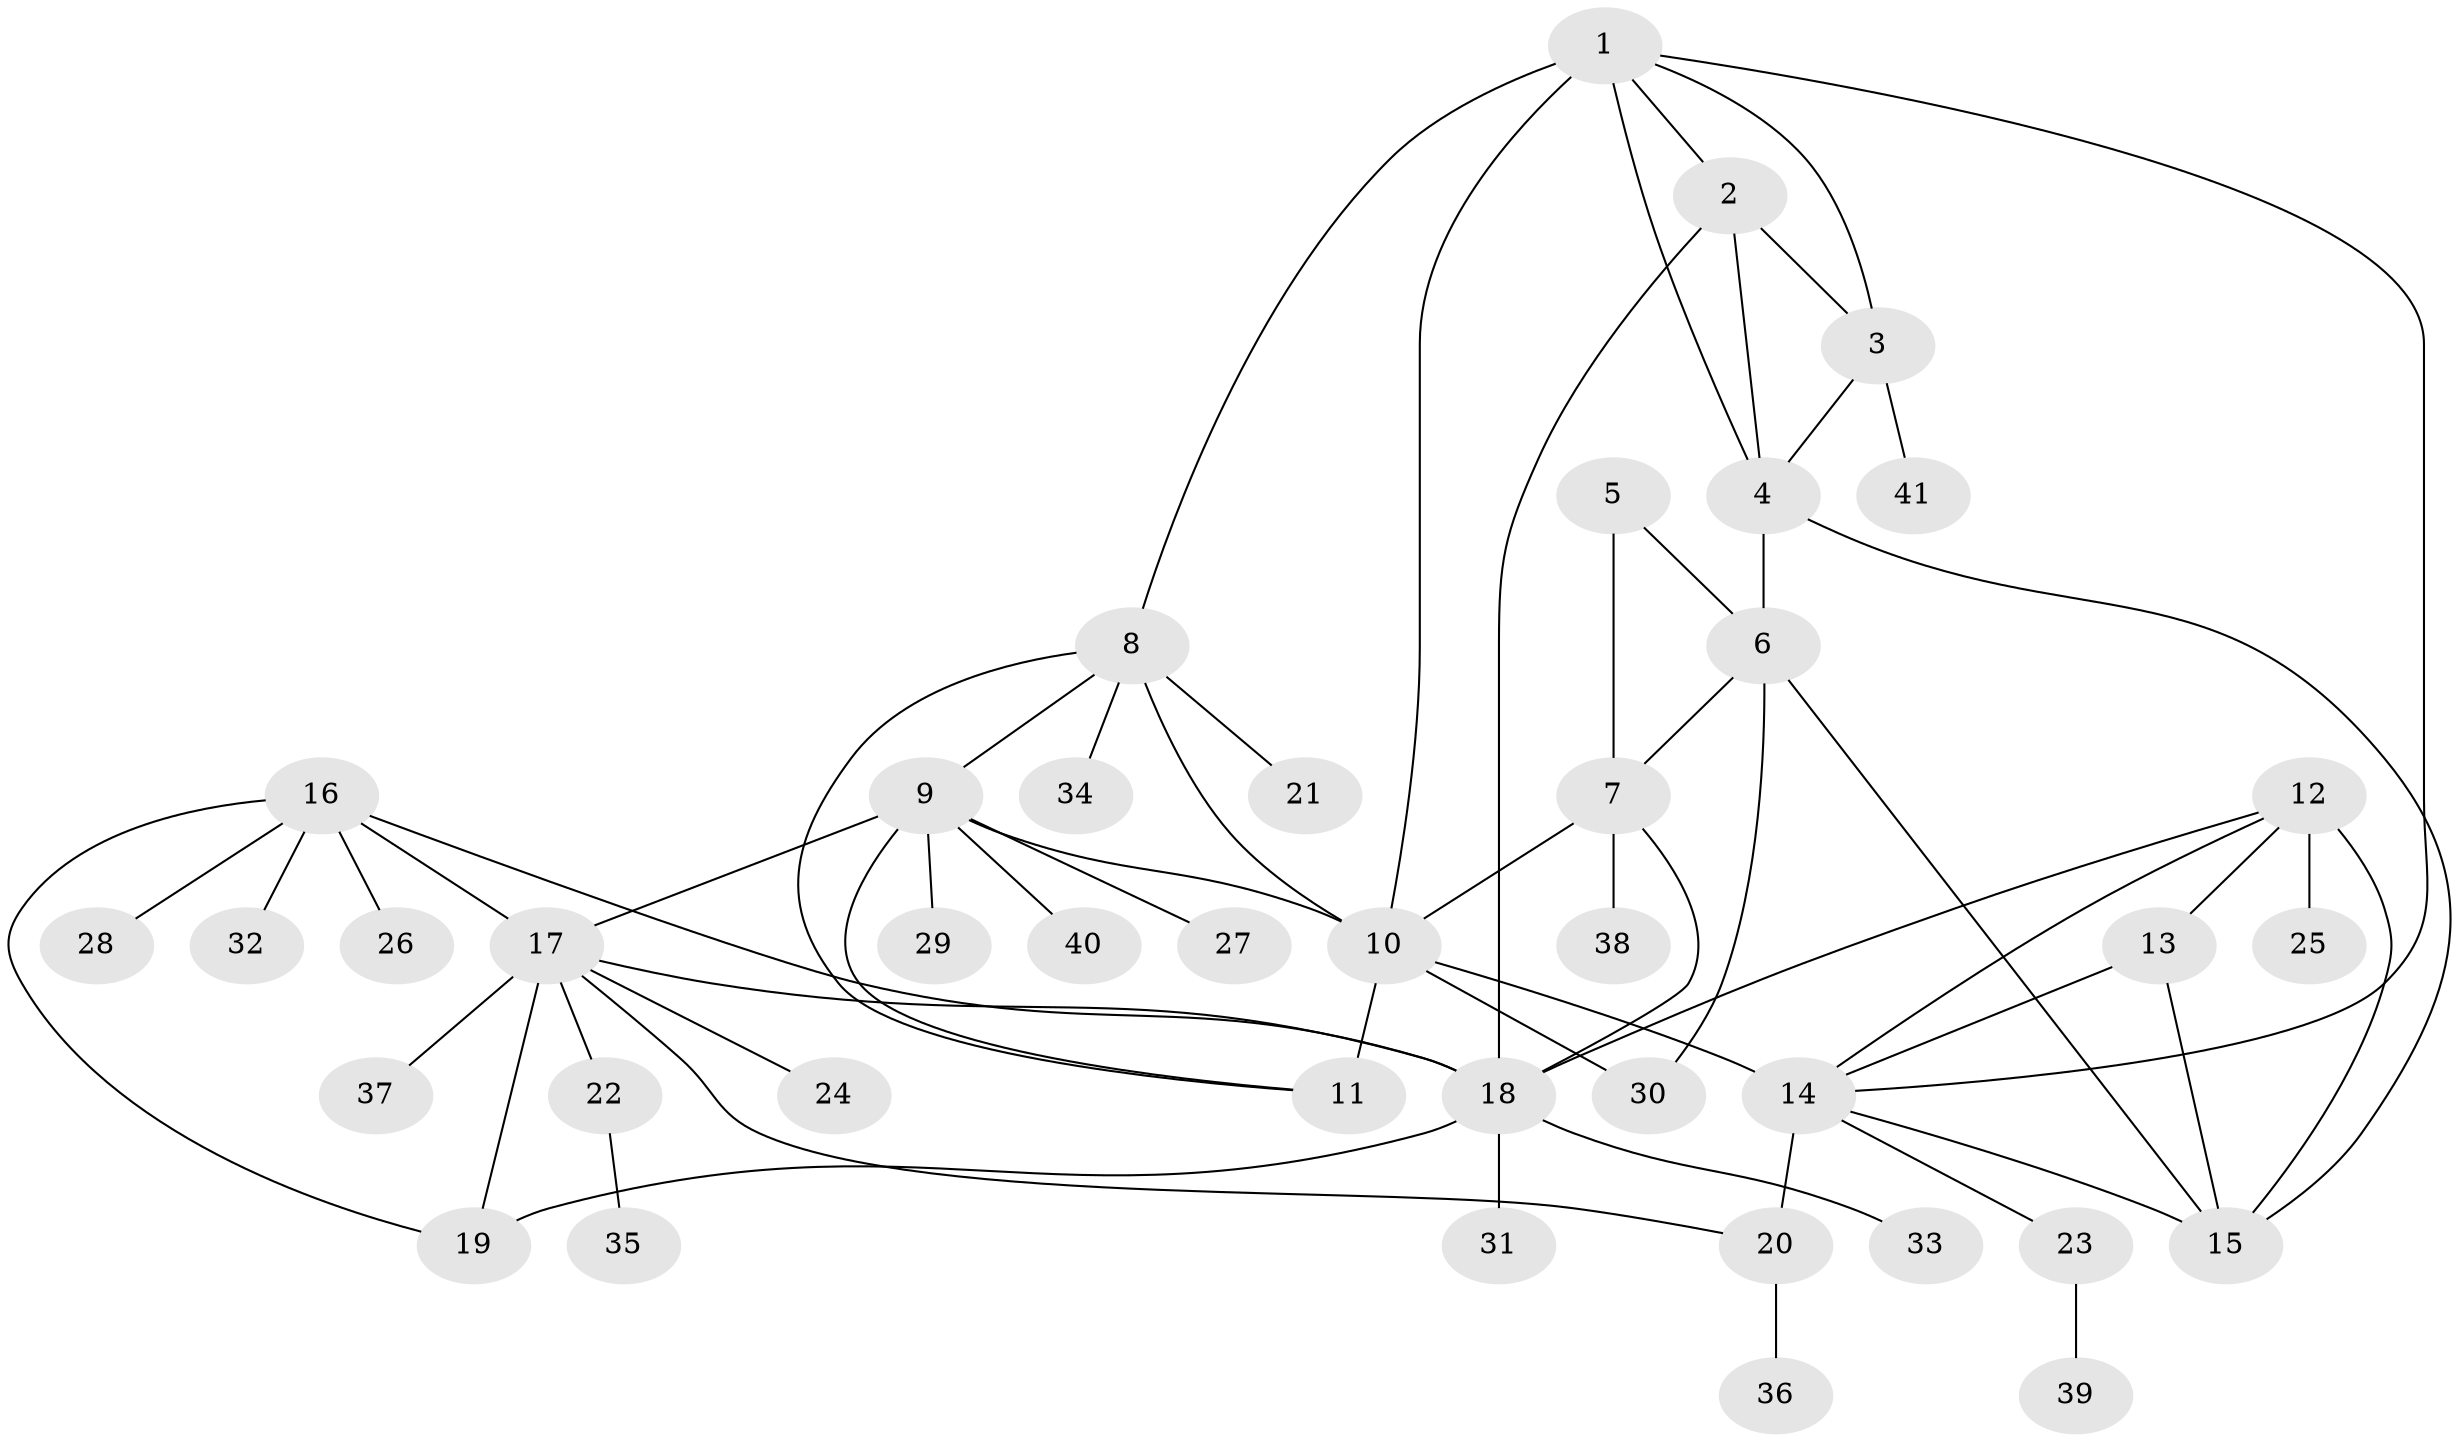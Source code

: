 // original degree distribution, {4: 0.037037037037037035, 5: 0.024691358024691357, 10: 0.012345679012345678, 7: 0.04938271604938271, 8: 0.037037037037037035, 11: 0.012345679012345678, 3: 0.04938271604938271, 13: 0.012345679012345678, 9: 0.024691358024691357, 1: 0.5679012345679012, 2: 0.1728395061728395}
// Generated by graph-tools (version 1.1) at 2025/37/03/09/25 02:37:42]
// undirected, 41 vertices, 63 edges
graph export_dot {
graph [start="1"]
  node [color=gray90,style=filled];
  1;
  2;
  3;
  4;
  5;
  6;
  7;
  8;
  9;
  10;
  11;
  12;
  13;
  14;
  15;
  16;
  17;
  18;
  19;
  20;
  21;
  22;
  23;
  24;
  25;
  26;
  27;
  28;
  29;
  30;
  31;
  32;
  33;
  34;
  35;
  36;
  37;
  38;
  39;
  40;
  41;
  1 -- 2 [weight=1.0];
  1 -- 3 [weight=1.0];
  1 -- 4 [weight=5.0];
  1 -- 8 [weight=1.0];
  1 -- 10 [weight=1.0];
  1 -- 14 [weight=1.0];
  2 -- 3 [weight=1.0];
  2 -- 4 [weight=1.0];
  2 -- 18 [weight=1.0];
  3 -- 4 [weight=1.0];
  3 -- 41 [weight=1.0];
  4 -- 6 [weight=1.0];
  4 -- 15 [weight=1.0];
  5 -- 6 [weight=1.0];
  5 -- 7 [weight=2.0];
  6 -- 7 [weight=2.0];
  6 -- 15 [weight=2.0];
  6 -- 30 [weight=1.0];
  7 -- 10 [weight=1.0];
  7 -- 18 [weight=1.0];
  7 -- 38 [weight=3.0];
  8 -- 9 [weight=1.0];
  8 -- 10 [weight=1.0];
  8 -- 11 [weight=1.0];
  8 -- 21 [weight=1.0];
  8 -- 34 [weight=1.0];
  9 -- 10 [weight=1.0];
  9 -- 11 [weight=1.0];
  9 -- 17 [weight=1.0];
  9 -- 27 [weight=1.0];
  9 -- 29 [weight=1.0];
  9 -- 40 [weight=1.0];
  10 -- 11 [weight=4.0];
  10 -- 14 [weight=1.0];
  10 -- 30 [weight=1.0];
  12 -- 13 [weight=1.0];
  12 -- 14 [weight=1.0];
  12 -- 15 [weight=1.0];
  12 -- 18 [weight=1.0];
  12 -- 25 [weight=3.0];
  13 -- 14 [weight=1.0];
  13 -- 15 [weight=2.0];
  14 -- 15 [weight=1.0];
  14 -- 20 [weight=6.0];
  14 -- 23 [weight=1.0];
  16 -- 17 [weight=1.0];
  16 -- 18 [weight=1.0];
  16 -- 19 [weight=1.0];
  16 -- 26 [weight=1.0];
  16 -- 28 [weight=1.0];
  16 -- 32 [weight=1.0];
  17 -- 18 [weight=1.0];
  17 -- 19 [weight=1.0];
  17 -- 20 [weight=1.0];
  17 -- 22 [weight=1.0];
  17 -- 24 [weight=1.0];
  17 -- 37 [weight=1.0];
  18 -- 19 [weight=1.0];
  18 -- 31 [weight=1.0];
  18 -- 33 [weight=1.0];
  20 -- 36 [weight=1.0];
  22 -- 35 [weight=1.0];
  23 -- 39 [weight=1.0];
}
